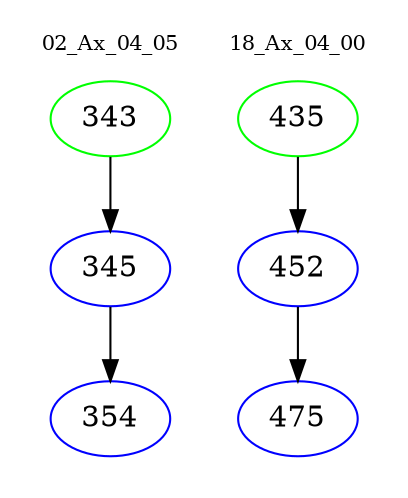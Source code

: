 digraph{
subgraph cluster_0 {
color = white
label = "02_Ax_04_05";
fontsize=10;
T0_343 [label="343", color="green"]
T0_343 -> T0_345 [color="black"]
T0_345 [label="345", color="blue"]
T0_345 -> T0_354 [color="black"]
T0_354 [label="354", color="blue"]
}
subgraph cluster_1 {
color = white
label = "18_Ax_04_00";
fontsize=10;
T1_435 [label="435", color="green"]
T1_435 -> T1_452 [color="black"]
T1_452 [label="452", color="blue"]
T1_452 -> T1_475 [color="black"]
T1_475 [label="475", color="blue"]
}
}
